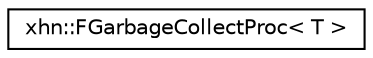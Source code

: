 digraph "Graphical Class Hierarchy"
{
  edge [fontname="Helvetica",fontsize="10",labelfontname="Helvetica",labelfontsize="10"];
  node [fontname="Helvetica",fontsize="10",shape=record];
  rankdir="LR";
  Node1 [label="xhn::FGarbageCollectProc\< T \>",height=0.2,width=0.4,color="black", fillcolor="white", style="filled",URL="$structxhn_1_1_f_garbage_collect_proc.html"];
}
